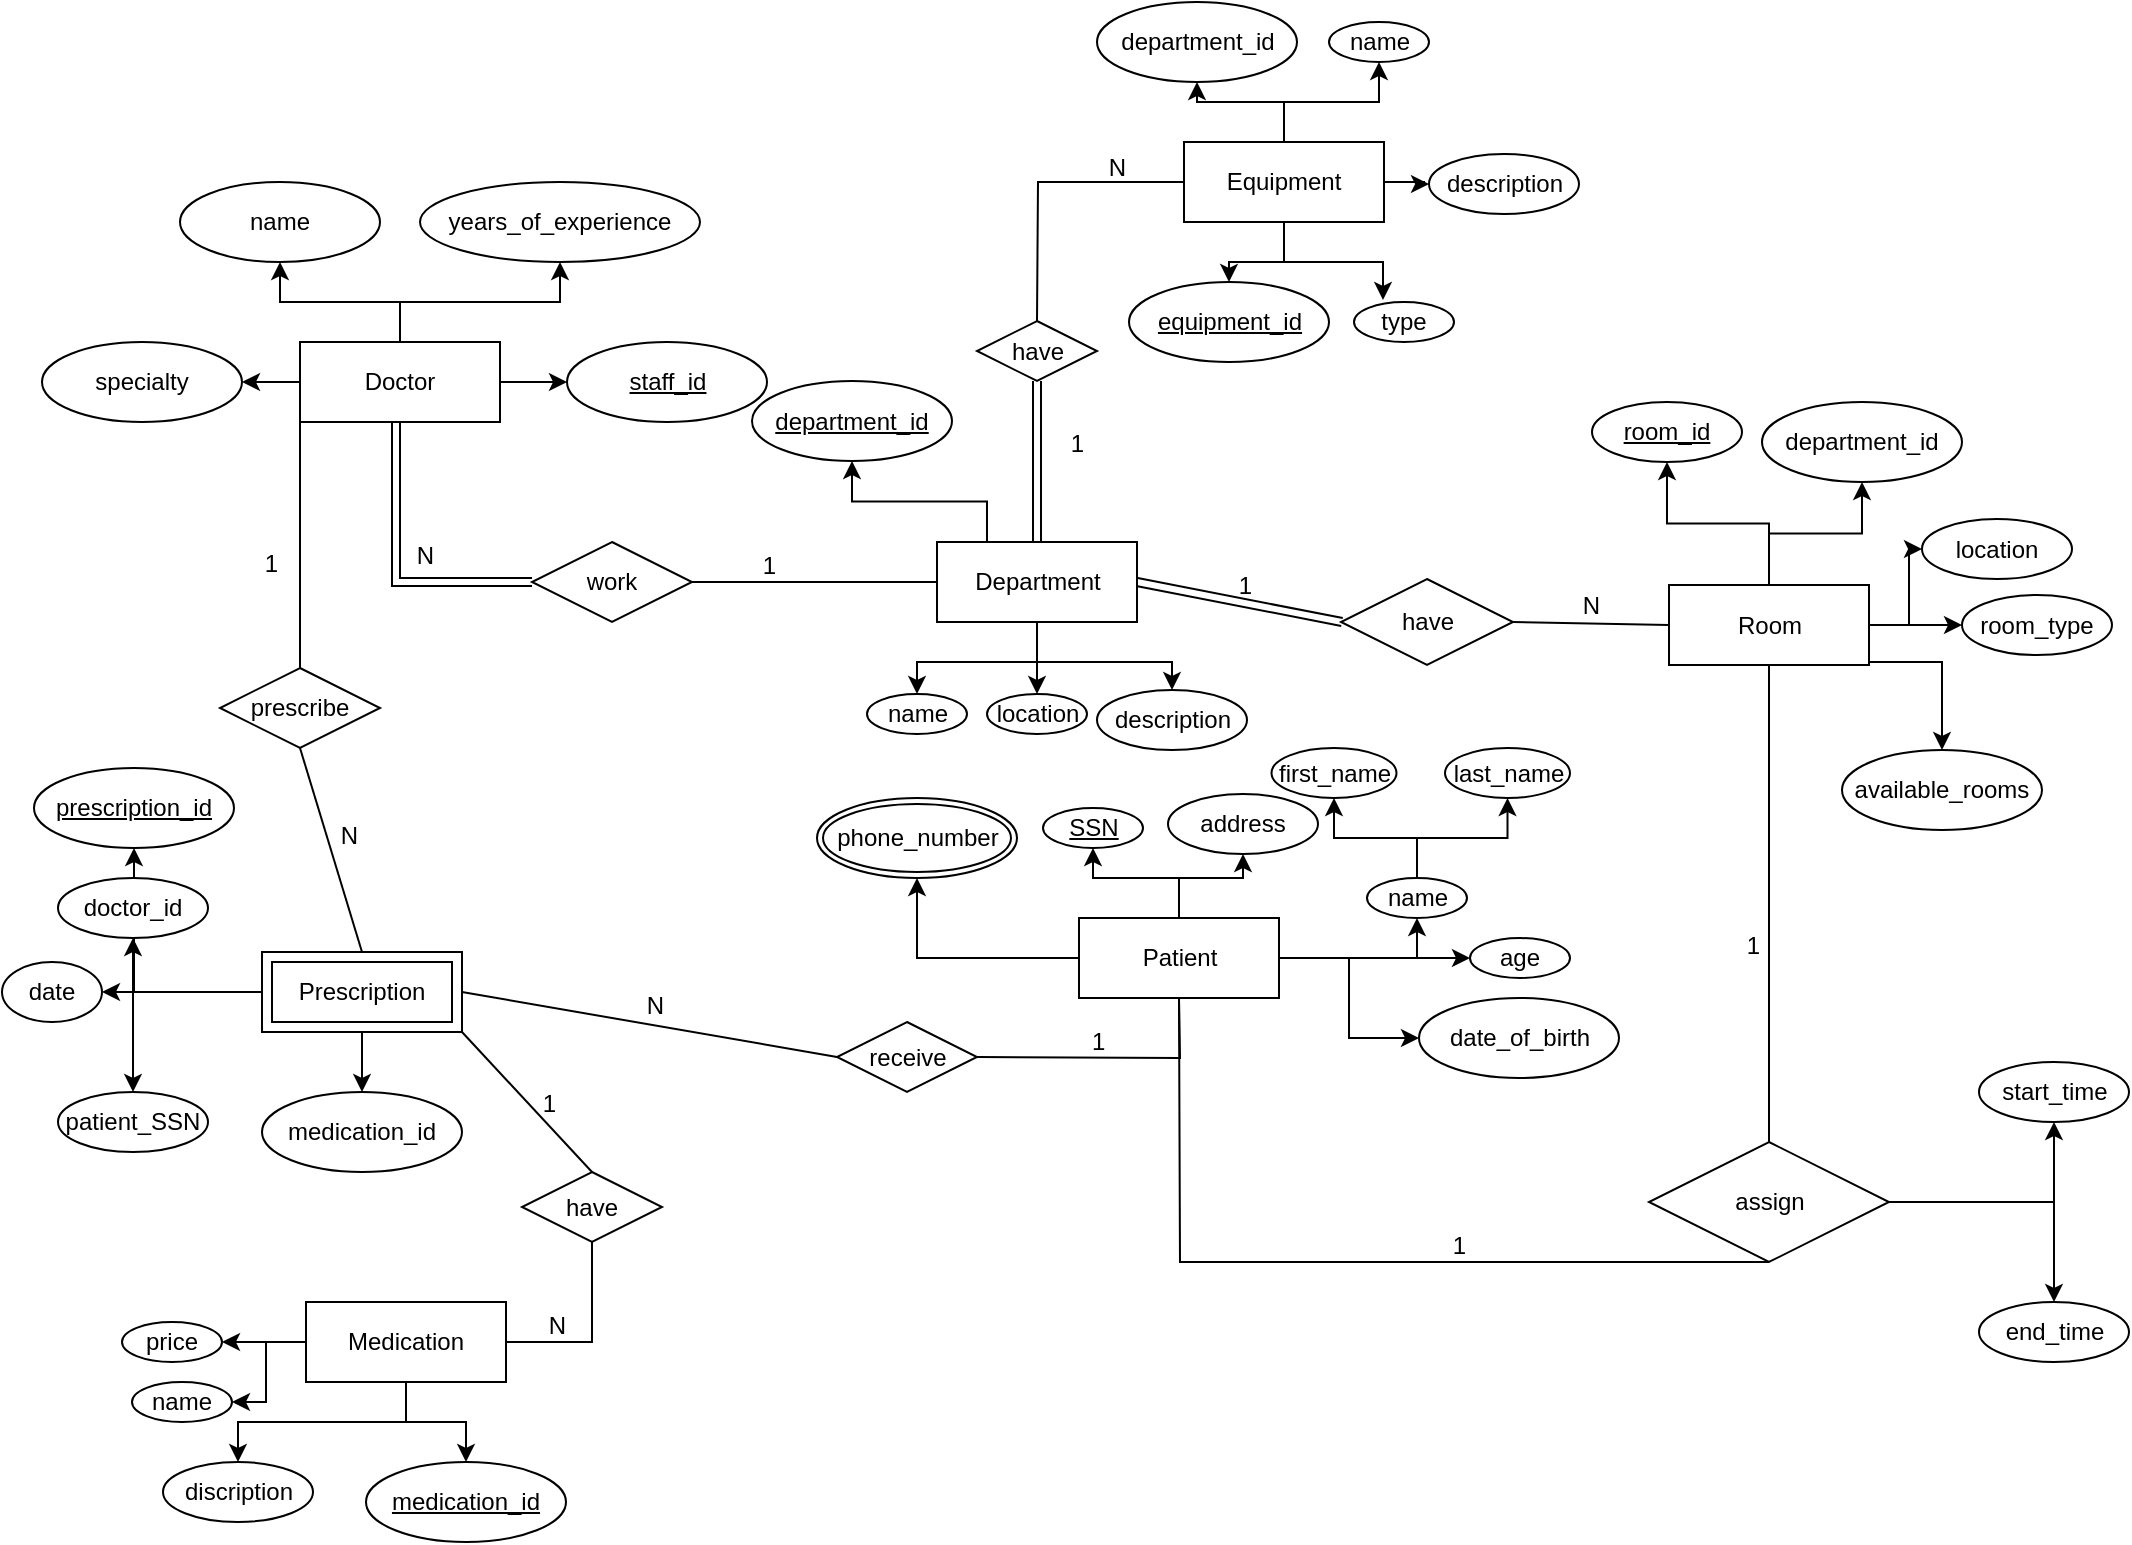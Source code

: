 <mxfile version="24.7.16">
  <diagram id="R2lEEEUBdFMjLlhIrx00" name="Page-1">
    <mxGraphModel dx="1176" dy="2235" grid="1" gridSize="10" guides="1" tooltips="1" connect="1" arrows="1" fold="1" page="1" pageScale="1" pageWidth="850" pageHeight="1100" math="0" shadow="0" extFonts="Permanent Marker^https://fonts.googleapis.com/css?family=Permanent+Marker">
      <root>
        <mxCell id="0" />
        <mxCell id="1" parent="0" />
        <mxCell id="dXFxLWVXOz6fQHLVA481-10" style="edgeStyle=orthogonalEdgeStyle;rounded=0;orthogonalLoop=1;jettySize=auto;html=1;" edge="1" parent="1" source="EnDhoQLiz2VgIZupC2fY-2" target="dXFxLWVXOz6fQHLVA481-9">
          <mxGeometry relative="1" as="geometry" />
        </mxCell>
        <mxCell id="dXFxLWVXOz6fQHLVA481-11" style="edgeStyle=orthogonalEdgeStyle;rounded=0;orthogonalLoop=1;jettySize=auto;html=1;" edge="1" parent="1" source="EnDhoQLiz2VgIZupC2fY-2" target="dXFxLWVXOz6fQHLVA481-8">
          <mxGeometry relative="1" as="geometry" />
        </mxCell>
        <mxCell id="dXFxLWVXOz6fQHLVA481-13" style="edgeStyle=orthogonalEdgeStyle;rounded=0;orthogonalLoop=1;jettySize=auto;html=1;" edge="1" parent="1" source="EnDhoQLiz2VgIZupC2fY-2" target="dXFxLWVXOz6fQHLVA481-12">
          <mxGeometry relative="1" as="geometry" />
        </mxCell>
        <mxCell id="dXFxLWVXOz6fQHLVA481-19" style="edgeStyle=orthogonalEdgeStyle;rounded=0;orthogonalLoop=1;jettySize=auto;html=1;" edge="1" parent="1" source="EnDhoQLiz2VgIZupC2fY-2" target="dXFxLWVXOz6fQHLVA481-7">
          <mxGeometry relative="1" as="geometry" />
        </mxCell>
        <mxCell id="EnDhoQLiz2VgIZupC2fY-2" value="Doctor" style="whiteSpace=wrap;html=1;align=center;" parent="1" vertex="1">
          <mxGeometry x="149" y="100" width="100" height="40" as="geometry" />
        </mxCell>
        <mxCell id="dXFxLWVXOz6fQHLVA481-22" style="edgeStyle=orthogonalEdgeStyle;rounded=0;orthogonalLoop=1;jettySize=auto;html=1;" edge="1" parent="1" source="dXFxLWVXOz6fQHLVA481-1" target="dXFxLWVXOz6fQHLVA481-21">
          <mxGeometry relative="1" as="geometry" />
        </mxCell>
        <mxCell id="dXFxLWVXOz6fQHLVA481-23" style="edgeStyle=orthogonalEdgeStyle;rounded=0;orthogonalLoop=1;jettySize=auto;html=1;" edge="1" parent="1" source="dXFxLWVXOz6fQHLVA481-1" target="dXFxLWVXOz6fQHLVA481-20">
          <mxGeometry relative="1" as="geometry" />
        </mxCell>
        <mxCell id="dXFxLWVXOz6fQHLVA481-119" style="edgeStyle=orthogonalEdgeStyle;rounded=0;orthogonalLoop=1;jettySize=auto;html=1;entryX=0.5;entryY=0;entryDx=0;entryDy=0;" edge="1" parent="1" source="dXFxLWVXOz6fQHLVA481-1" target="dXFxLWVXOz6fQHLVA481-16">
          <mxGeometry relative="1" as="geometry" />
        </mxCell>
        <mxCell id="dXFxLWVXOz6fQHLVA481-147" style="edgeStyle=orthogonalEdgeStyle;rounded=0;orthogonalLoop=1;jettySize=auto;html=1;exitX=0.25;exitY=0;exitDx=0;exitDy=0;" edge="1" parent="1" source="dXFxLWVXOz6fQHLVA481-1" target="dXFxLWVXOz6fQHLVA481-14">
          <mxGeometry relative="1" as="geometry" />
        </mxCell>
        <mxCell id="dXFxLWVXOz6fQHLVA481-1" value="Department" style="whiteSpace=wrap;html=1;align=center;" vertex="1" parent="1">
          <mxGeometry x="467.5" y="200" width="100" height="40" as="geometry" />
        </mxCell>
        <mxCell id="dXFxLWVXOz6fQHLVA481-48" style="edgeStyle=orthogonalEdgeStyle;rounded=0;orthogonalLoop=1;jettySize=auto;html=1;" edge="1" parent="1" source="dXFxLWVXOz6fQHLVA481-2" target="dXFxLWVXOz6fQHLVA481-45">
          <mxGeometry relative="1" as="geometry" />
        </mxCell>
        <mxCell id="dXFxLWVXOz6fQHLVA481-49" style="edgeStyle=orthogonalEdgeStyle;rounded=0;orthogonalLoop=1;jettySize=auto;html=1;" edge="1" parent="1" source="dXFxLWVXOz6fQHLVA481-2" target="dXFxLWVXOz6fQHLVA481-46">
          <mxGeometry relative="1" as="geometry" />
        </mxCell>
        <mxCell id="dXFxLWVXOz6fQHLVA481-50" style="edgeStyle=orthogonalEdgeStyle;rounded=0;orthogonalLoop=1;jettySize=auto;html=1;" edge="1" parent="1" source="dXFxLWVXOz6fQHLVA481-2" target="dXFxLWVXOz6fQHLVA481-47">
          <mxGeometry relative="1" as="geometry" />
        </mxCell>
        <mxCell id="dXFxLWVXOz6fQHLVA481-51" style="edgeStyle=orthogonalEdgeStyle;rounded=0;orthogonalLoop=1;jettySize=auto;html=1;" edge="1" parent="1" source="dXFxLWVXOz6fQHLVA481-2" target="dXFxLWVXOz6fQHLVA481-44">
          <mxGeometry relative="1" as="geometry" />
        </mxCell>
        <mxCell id="dXFxLWVXOz6fQHLVA481-2" value="Medication" style="whiteSpace=wrap;html=1;align=center;" vertex="1" parent="1">
          <mxGeometry x="152" y="580" width="100" height="40" as="geometry" />
        </mxCell>
        <mxCell id="dXFxLWVXOz6fQHLVA481-56" style="edgeStyle=orthogonalEdgeStyle;rounded=0;orthogonalLoop=1;jettySize=auto;html=1;" edge="1" parent="1" source="dXFxLWVXOz6fQHLVA481-3" target="dXFxLWVXOz6fQHLVA481-53">
          <mxGeometry relative="1" as="geometry" />
        </mxCell>
        <mxCell id="dXFxLWVXOz6fQHLVA481-57" style="edgeStyle=orthogonalEdgeStyle;rounded=0;orthogonalLoop=1;jettySize=auto;html=1;" edge="1" parent="1" source="dXFxLWVXOz6fQHLVA481-3" target="dXFxLWVXOz6fQHLVA481-52">
          <mxGeometry relative="1" as="geometry" />
        </mxCell>
        <mxCell id="dXFxLWVXOz6fQHLVA481-112" style="edgeStyle=orthogonalEdgeStyle;rounded=0;orthogonalLoop=1;jettySize=auto;html=1;" edge="1" parent="1" source="dXFxLWVXOz6fQHLVA481-3" target="dXFxLWVXOz6fQHLVA481-65">
          <mxGeometry relative="1" as="geometry" />
        </mxCell>
        <mxCell id="dXFxLWVXOz6fQHLVA481-113" style="edgeStyle=orthogonalEdgeStyle;rounded=0;orthogonalLoop=1;jettySize=auto;html=1;" edge="1" parent="1" source="dXFxLWVXOz6fQHLVA481-3" target="dXFxLWVXOz6fQHLVA481-64">
          <mxGeometry relative="1" as="geometry" />
        </mxCell>
        <mxCell id="dXFxLWVXOz6fQHLVA481-116" style="edgeStyle=orthogonalEdgeStyle;rounded=0;orthogonalLoop=1;jettySize=auto;html=1;" edge="1" parent="1" source="dXFxLWVXOz6fQHLVA481-3" target="dXFxLWVXOz6fQHLVA481-66">
          <mxGeometry relative="1" as="geometry" />
        </mxCell>
        <mxCell id="dXFxLWVXOz6fQHLVA481-3" value="Prescription" style="shape=ext;margin=3;double=1;whiteSpace=wrap;html=1;align=center;" vertex="1" parent="1">
          <mxGeometry x="130" y="405" width="100" height="40" as="geometry" />
        </mxCell>
        <mxCell id="dXFxLWVXOz6fQHLVA481-153" style="edgeStyle=orthogonalEdgeStyle;rounded=0;orthogonalLoop=1;jettySize=auto;html=1;entryX=0.5;entryY=1;entryDx=0;entryDy=0;" edge="1" parent="1" source="dXFxLWVXOz6fQHLVA481-4" target="dXFxLWVXOz6fQHLVA481-67">
          <mxGeometry relative="1" as="geometry" />
        </mxCell>
        <mxCell id="dXFxLWVXOz6fQHLVA481-154" style="edgeStyle=orthogonalEdgeStyle;rounded=0;orthogonalLoop=1;jettySize=auto;html=1;entryX=0.5;entryY=1;entryDx=0;entryDy=0;" edge="1" parent="1" source="dXFxLWVXOz6fQHLVA481-4" target="dXFxLWVXOz6fQHLVA481-70">
          <mxGeometry relative="1" as="geometry" />
        </mxCell>
        <mxCell id="dXFxLWVXOz6fQHLVA481-156" style="edgeStyle=orthogonalEdgeStyle;rounded=0;orthogonalLoop=1;jettySize=auto;html=1;entryX=0;entryY=0.5;entryDx=0;entryDy=0;" edge="1" parent="1" source="dXFxLWVXOz6fQHLVA481-4" target="dXFxLWVXOz6fQHLVA481-68">
          <mxGeometry relative="1" as="geometry" />
        </mxCell>
        <mxCell id="dXFxLWVXOz6fQHLVA481-157" style="edgeStyle=orthogonalEdgeStyle;rounded=0;orthogonalLoop=1;jettySize=auto;html=1;" edge="1" parent="1" source="dXFxLWVXOz6fQHLVA481-4" target="dXFxLWVXOz6fQHLVA481-69">
          <mxGeometry relative="1" as="geometry" />
        </mxCell>
        <mxCell id="dXFxLWVXOz6fQHLVA481-165" style="edgeStyle=orthogonalEdgeStyle;rounded=0;orthogonalLoop=1;jettySize=auto;html=1;" edge="1" parent="1" source="dXFxLWVXOz6fQHLVA481-4" target="dXFxLWVXOz6fQHLVA481-73">
          <mxGeometry relative="1" as="geometry">
            <Array as="points">
              <mxPoint x="970" y="260" />
            </Array>
          </mxGeometry>
        </mxCell>
        <mxCell id="dXFxLWVXOz6fQHLVA481-4" value="Room" style="whiteSpace=wrap;html=1;align=center;" vertex="1" parent="1">
          <mxGeometry x="833.5" y="221.5" width="100" height="40" as="geometry" />
        </mxCell>
        <mxCell id="dXFxLWVXOz6fQHLVA481-126" style="edgeStyle=orthogonalEdgeStyle;rounded=0;orthogonalLoop=1;jettySize=auto;html=1;" edge="1" parent="1" source="dXFxLWVXOz6fQHLVA481-5" target="dXFxLWVXOz6fQHLVA481-79">
          <mxGeometry relative="1" as="geometry" />
        </mxCell>
        <mxCell id="dXFxLWVXOz6fQHLVA481-127" style="edgeStyle=orthogonalEdgeStyle;rounded=0;orthogonalLoop=1;jettySize=auto;html=1;" edge="1" parent="1" source="dXFxLWVXOz6fQHLVA481-5" target="dXFxLWVXOz6fQHLVA481-74">
          <mxGeometry relative="1" as="geometry" />
        </mxCell>
        <mxCell id="dXFxLWVXOz6fQHLVA481-129" style="edgeStyle=orthogonalEdgeStyle;rounded=0;orthogonalLoop=1;jettySize=auto;html=1;" edge="1" parent="1" source="dXFxLWVXOz6fQHLVA481-5" target="dXFxLWVXOz6fQHLVA481-75">
          <mxGeometry relative="1" as="geometry" />
        </mxCell>
        <mxCell id="dXFxLWVXOz6fQHLVA481-130" style="edgeStyle=orthogonalEdgeStyle;rounded=0;orthogonalLoop=1;jettySize=auto;html=1;" edge="1" parent="1" source="dXFxLWVXOz6fQHLVA481-5" target="dXFxLWVXOz6fQHLVA481-78">
          <mxGeometry relative="1" as="geometry" />
        </mxCell>
        <mxCell id="dXFxLWVXOz6fQHLVA481-5" value="Equipment" style="whiteSpace=wrap;html=1;align=center;" vertex="1" parent="1">
          <mxGeometry x="591" width="100" height="40" as="geometry" />
        </mxCell>
        <mxCell id="dXFxLWVXOz6fQHLVA481-7" value="staff_id" style="ellipse;whiteSpace=wrap;html=1;align=center;fontStyle=4;" vertex="1" parent="1">
          <mxGeometry x="282.5" y="100" width="100" height="40" as="geometry" />
        </mxCell>
        <mxCell id="dXFxLWVXOz6fQHLVA481-8" value="name" style="ellipse;whiteSpace=wrap;html=1;align=center;" vertex="1" parent="1">
          <mxGeometry x="89" y="20" width="100" height="40" as="geometry" />
        </mxCell>
        <mxCell id="dXFxLWVXOz6fQHLVA481-9" value="specialty" style="ellipse;whiteSpace=wrap;html=1;align=center;" vertex="1" parent="1">
          <mxGeometry x="20.0" y="100" width="100" height="40" as="geometry" />
        </mxCell>
        <mxCell id="dXFxLWVXOz6fQHLVA481-12" value="years_of_experience" style="ellipse;whiteSpace=wrap;html=1;align=center;" vertex="1" parent="1">
          <mxGeometry x="209" y="20" width="140" height="40" as="geometry" />
        </mxCell>
        <mxCell id="dXFxLWVXOz6fQHLVA481-14" value="department_id " style="ellipse;whiteSpace=wrap;html=1;align=center;fontStyle=4;" vertex="1" parent="1">
          <mxGeometry x="375.0" y="119.5" width="100" height="40" as="geometry" />
        </mxCell>
        <mxCell id="dXFxLWVXOz6fQHLVA481-16" value="name" style="ellipse;whiteSpace=wrap;html=1;align=center;" vertex="1" parent="1">
          <mxGeometry x="432.5" y="276" width="50" height="20" as="geometry" />
        </mxCell>
        <mxCell id="dXFxLWVXOz6fQHLVA481-20" value="description" style="ellipse;whiteSpace=wrap;html=1;align=center;" vertex="1" parent="1">
          <mxGeometry x="547.5" y="274" width="75" height="30" as="geometry" />
        </mxCell>
        <mxCell id="dXFxLWVXOz6fQHLVA481-21" value="location" style="ellipse;whiteSpace=wrap;html=1;align=center;" vertex="1" parent="1">
          <mxGeometry x="492.5" y="276" width="50" height="20" as="geometry" />
        </mxCell>
        <mxCell id="dXFxLWVXOz6fQHLVA481-44" value="medication_id " style="ellipse;whiteSpace=wrap;html=1;align=center;fontStyle=4;" vertex="1" parent="1">
          <mxGeometry x="182.0" y="660" width="100" height="40" as="geometry" />
        </mxCell>
        <mxCell id="dXFxLWVXOz6fQHLVA481-45" value="name" style="ellipse;whiteSpace=wrap;html=1;align=center;" vertex="1" parent="1">
          <mxGeometry x="65" y="620" width="50" height="20" as="geometry" />
        </mxCell>
        <mxCell id="dXFxLWVXOz6fQHLVA481-46" value="discription" style="ellipse;whiteSpace=wrap;html=1;align=center;" vertex="1" parent="1">
          <mxGeometry x="80.5" y="660" width="75" height="30" as="geometry" />
        </mxCell>
        <mxCell id="dXFxLWVXOz6fQHLVA481-47" value="price" style="ellipse;whiteSpace=wrap;html=1;align=center;" vertex="1" parent="1">
          <mxGeometry x="60" y="590" width="50" height="20" as="geometry" />
        </mxCell>
        <mxCell id="dXFxLWVXOz6fQHLVA481-52" value="prescription_id " style="ellipse;whiteSpace=wrap;html=1;align=center;fontStyle=4;" vertex="1" parent="1">
          <mxGeometry x="16.0" y="313" width="100" height="40" as="geometry" />
        </mxCell>
        <mxCell id="dXFxLWVXOz6fQHLVA481-53" value="date" style="ellipse;whiteSpace=wrap;html=1;align=center;" vertex="1" parent="1">
          <mxGeometry y="410" width="50" height="30" as="geometry" />
        </mxCell>
        <mxCell id="dXFxLWVXOz6fQHLVA481-64" value="doctor_id " style="ellipse;whiteSpace=wrap;html=1;align=center;" vertex="1" parent="1">
          <mxGeometry x="28" y="368" width="75" height="30" as="geometry" />
        </mxCell>
        <mxCell id="dXFxLWVXOz6fQHLVA481-65" value="patient_SSN " style="ellipse;whiteSpace=wrap;html=1;align=center;" vertex="1" parent="1">
          <mxGeometry x="28" y="475" width="75" height="30" as="geometry" />
        </mxCell>
        <mxCell id="dXFxLWVXOz6fQHLVA481-66" value="medication_id " style="ellipse;whiteSpace=wrap;html=1;align=center;" vertex="1" parent="1">
          <mxGeometry x="130.0" y="475" width="100" height="40" as="geometry" />
        </mxCell>
        <mxCell id="dXFxLWVXOz6fQHLVA481-67" value="room_id " style="ellipse;whiteSpace=wrap;html=1;align=center;fontStyle=4;" vertex="1" parent="1">
          <mxGeometry x="795" y="130" width="75" height="30" as="geometry" />
        </mxCell>
        <mxCell id="dXFxLWVXOz6fQHLVA481-68" value="location" style="ellipse;whiteSpace=wrap;html=1;align=center;" vertex="1" parent="1">
          <mxGeometry x="960" y="188.5" width="75" height="30" as="geometry" />
        </mxCell>
        <mxCell id="dXFxLWVXOz6fQHLVA481-69" value="room_type" style="ellipse;whiteSpace=wrap;html=1;align=center;" vertex="1" parent="1">
          <mxGeometry x="980" y="226.5" width="75" height="30" as="geometry" />
        </mxCell>
        <mxCell id="dXFxLWVXOz6fQHLVA481-70" value="department_id " style="ellipse;whiteSpace=wrap;html=1;align=center;" vertex="1" parent="1">
          <mxGeometry x="880.0" y="130" width="100" height="40" as="geometry" />
        </mxCell>
        <mxCell id="dXFxLWVXOz6fQHLVA481-71" value="start_time" style="ellipse;whiteSpace=wrap;html=1;align=center;" vertex="1" parent="1">
          <mxGeometry x="988.5" y="460" width="75" height="30" as="geometry" />
        </mxCell>
        <mxCell id="dXFxLWVXOz6fQHLVA481-72" value="end_time" style="ellipse;whiteSpace=wrap;html=1;align=center;" vertex="1" parent="1">
          <mxGeometry x="988.5" y="580" width="75" height="30" as="geometry" />
        </mxCell>
        <mxCell id="dXFxLWVXOz6fQHLVA481-73" value="available_rooms" style="ellipse;whiteSpace=wrap;html=1;align=center;" vertex="1" parent="1">
          <mxGeometry x="920.0" y="304" width="100" height="40" as="geometry" />
        </mxCell>
        <mxCell id="dXFxLWVXOz6fQHLVA481-74" value="equipment_id" style="ellipse;whiteSpace=wrap;html=1;align=center;fontStyle=4;" vertex="1" parent="1">
          <mxGeometry x="563.5" y="70" width="100" height="40" as="geometry" />
        </mxCell>
        <mxCell id="dXFxLWVXOz6fQHLVA481-75" value="name" style="ellipse;whiteSpace=wrap;html=1;align=center;" vertex="1" parent="1">
          <mxGeometry x="663.5" y="-60" width="50" height="20" as="geometry" />
        </mxCell>
        <mxCell id="dXFxLWVXOz6fQHLVA481-76" value="type" style="ellipse;whiteSpace=wrap;html=1;align=center;" vertex="1" parent="1">
          <mxGeometry x="676" y="80" width="50" height="20" as="geometry" />
        </mxCell>
        <mxCell id="dXFxLWVXOz6fQHLVA481-78" value="description" style="ellipse;whiteSpace=wrap;html=1;align=center;" vertex="1" parent="1">
          <mxGeometry x="713.5" y="6" width="75" height="30" as="geometry" />
        </mxCell>
        <mxCell id="dXFxLWVXOz6fQHLVA481-79" value="department_id " style="ellipse;whiteSpace=wrap;html=1;align=center;" vertex="1" parent="1">
          <mxGeometry x="547.5" y="-70" width="100" height="40" as="geometry" />
        </mxCell>
        <mxCell id="dXFxLWVXOz6fQHLVA481-87" value="work" style="shape=rhombus;perimeter=rhombusPerimeter;whiteSpace=wrap;html=1;align=center;" vertex="1" parent="1">
          <mxGeometry x="265" y="200" width="80" height="40" as="geometry" />
        </mxCell>
        <mxCell id="dXFxLWVXOz6fQHLVA481-96" value="" style="endArrow=none;html=1;rounded=0;entryX=1;entryY=0.5;entryDx=0;entryDy=0;exitX=0;exitY=0.5;exitDx=0;exitDy=0;" edge="1" parent="1" source="dXFxLWVXOz6fQHLVA481-1" target="dXFxLWVXOz6fQHLVA481-87">
          <mxGeometry relative="1" as="geometry">
            <mxPoint x="455" y="300" as="sourcePoint" />
            <mxPoint x="295" y="300" as="targetPoint" />
          </mxGeometry>
        </mxCell>
        <mxCell id="dXFxLWVXOz6fQHLVA481-97" value="1" style="resizable=0;html=1;whiteSpace=wrap;align=right;verticalAlign=bottom;" connectable="0" vertex="1" parent="dXFxLWVXOz6fQHLVA481-96">
          <mxGeometry x="1" relative="1" as="geometry">
            <mxPoint x="43" as="offset" />
          </mxGeometry>
        </mxCell>
        <mxCell id="dXFxLWVXOz6fQHLVA481-106" value="" style="shape=link;html=1;rounded=0;entryX=0;entryY=0.5;entryDx=0;entryDy=0;" edge="1" parent="1" target="dXFxLWVXOz6fQHLVA481-87">
          <mxGeometry relative="1" as="geometry">
            <mxPoint x="197" y="140" as="sourcePoint" />
            <mxPoint x="262" y="220" as="targetPoint" />
            <Array as="points">
              <mxPoint x="197" y="220" />
            </Array>
          </mxGeometry>
        </mxCell>
        <mxCell id="dXFxLWVXOz6fQHLVA481-107" value="N" style="resizable=0;html=1;whiteSpace=wrap;align=right;verticalAlign=bottom;" connectable="0" vertex="1" parent="dXFxLWVXOz6fQHLVA481-106">
          <mxGeometry x="1" relative="1" as="geometry">
            <mxPoint x="-48" y="-5" as="offset" />
          </mxGeometry>
        </mxCell>
        <mxCell id="dXFxLWVXOz6fQHLVA481-37" style="edgeStyle=orthogonalEdgeStyle;rounded=0;orthogonalLoop=1;jettySize=auto;html=1;" edge="1" parent="1" source="EnDhoQLiz2VgIZupC2fY-3" target="dXFxLWVXOz6fQHLVA481-32">
          <mxGeometry relative="1" as="geometry" />
        </mxCell>
        <mxCell id="dXFxLWVXOz6fQHLVA481-38" style="edgeStyle=orthogonalEdgeStyle;rounded=0;orthogonalLoop=1;jettySize=auto;html=1;" edge="1" parent="1" source="EnDhoQLiz2VgIZupC2fY-3" target="dXFxLWVXOz6fQHLVA481-27">
          <mxGeometry relative="1" as="geometry" />
        </mxCell>
        <mxCell id="dXFxLWVXOz6fQHLVA481-39" style="edgeStyle=orthogonalEdgeStyle;rounded=0;orthogonalLoop=1;jettySize=auto;html=1;" edge="1" parent="1" source="EnDhoQLiz2VgIZupC2fY-3" target="dXFxLWVXOz6fQHLVA481-31">
          <mxGeometry relative="1" as="geometry" />
        </mxCell>
        <mxCell id="dXFxLWVXOz6fQHLVA481-43" style="edgeStyle=orthogonalEdgeStyle;rounded=0;orthogonalLoop=1;jettySize=auto;html=1;" edge="1" parent="1" source="EnDhoQLiz2VgIZupC2fY-3" target="dXFxLWVXOz6fQHLVA481-24">
          <mxGeometry relative="1" as="geometry" />
        </mxCell>
        <mxCell id="dXFxLWVXOz6fQHLVA481-63" style="edgeStyle=orthogonalEdgeStyle;rounded=0;orthogonalLoop=1;jettySize=auto;html=1;entryX=0.5;entryY=1;entryDx=0;entryDy=0;" edge="1" parent="1" source="EnDhoQLiz2VgIZupC2fY-3" target="dXFxLWVXOz6fQHLVA481-59">
          <mxGeometry relative="1" as="geometry" />
        </mxCell>
        <mxCell id="dXFxLWVXOz6fQHLVA481-84" style="edgeStyle=orthogonalEdgeStyle;rounded=0;orthogonalLoop=1;jettySize=auto;html=1;entryX=0;entryY=0.5;entryDx=0;entryDy=0;" edge="1" parent="1" source="EnDhoQLiz2VgIZupC2fY-3" target="dXFxLWVXOz6fQHLVA481-30">
          <mxGeometry relative="1" as="geometry" />
        </mxCell>
        <mxCell id="EnDhoQLiz2VgIZupC2fY-3" value="Patient" style="whiteSpace=wrap;html=1;align=center;" parent="1" vertex="1">
          <mxGeometry x="538.5" y="388" width="100" height="40" as="geometry" />
        </mxCell>
        <mxCell id="dXFxLWVXOz6fQHLVA481-24" value="SSN" style="ellipse;whiteSpace=wrap;html=1;align=center;fontStyle=4;" vertex="1" parent="1">
          <mxGeometry x="520.5" y="333" width="50" height="20" as="geometry" />
        </mxCell>
        <mxCell id="dXFxLWVXOz6fQHLVA481-25" value="first_name" style="ellipse;whiteSpace=wrap;html=1;align=center;" vertex="1" parent="1">
          <mxGeometry x="634.75" y="303" width="62.5" height="25" as="geometry" />
        </mxCell>
        <mxCell id="dXFxLWVXOz6fQHLVA481-26" value="last_name" style="ellipse;whiteSpace=wrap;html=1;align=center;" vertex="1" parent="1">
          <mxGeometry x="721.5" y="303" width="62.5" height="25" as="geometry" />
        </mxCell>
        <mxCell id="dXFxLWVXOz6fQHLVA481-27" value="address" style="ellipse;whiteSpace=wrap;html=1;align=center;" vertex="1" parent="1">
          <mxGeometry x="583" y="326" width="75" height="30" as="geometry" />
        </mxCell>
        <mxCell id="dXFxLWVXOz6fQHLVA481-30" value="age" style="ellipse;whiteSpace=wrap;html=1;align=center;" vertex="1" parent="1">
          <mxGeometry x="734" y="398" width="50" height="20" as="geometry" />
        </mxCell>
        <mxCell id="dXFxLWVXOz6fQHLVA481-31" value="date_of_birth" style="ellipse;whiteSpace=wrap;html=1;align=center;" vertex="1" parent="1">
          <mxGeometry x="708.5" y="428" width="100" height="40" as="geometry" />
        </mxCell>
        <mxCell id="dXFxLWVXOz6fQHLVA481-32" value="phone_number" style="ellipse;shape=doubleEllipse;margin=3;whiteSpace=wrap;html=1;align=center;" vertex="1" parent="1">
          <mxGeometry x="407.5" y="328" width="100" height="40" as="geometry" />
        </mxCell>
        <mxCell id="dXFxLWVXOz6fQHLVA481-62" style="edgeStyle=orthogonalEdgeStyle;rounded=0;orthogonalLoop=1;jettySize=auto;html=1;" edge="1" parent="1" source="dXFxLWVXOz6fQHLVA481-59" target="dXFxLWVXOz6fQHLVA481-26">
          <mxGeometry relative="1" as="geometry" />
        </mxCell>
        <mxCell id="dXFxLWVXOz6fQHLVA481-83" style="edgeStyle=orthogonalEdgeStyle;rounded=0;orthogonalLoop=1;jettySize=auto;html=1;entryX=0.5;entryY=1;entryDx=0;entryDy=0;" edge="1" parent="1" source="dXFxLWVXOz6fQHLVA481-59" target="dXFxLWVXOz6fQHLVA481-25">
          <mxGeometry relative="1" as="geometry" />
        </mxCell>
        <mxCell id="dXFxLWVXOz6fQHLVA481-59" value="name" style="ellipse;whiteSpace=wrap;html=1;align=center;" vertex="1" parent="1">
          <mxGeometry x="682.5" y="368" width="50" height="20" as="geometry" />
        </mxCell>
        <mxCell id="dXFxLWVXOz6fQHLVA481-108" value="receive" style="shape=rhombus;perimeter=rhombusPerimeter;whiteSpace=wrap;html=1;align=center;" vertex="1" parent="1">
          <mxGeometry x="417.5" y="440" width="70" height="35" as="geometry" />
        </mxCell>
        <mxCell id="dXFxLWVXOz6fQHLVA481-115" value="prescribe" style="shape=rhombus;perimeter=rhombusPerimeter;whiteSpace=wrap;html=1;align=center;" vertex="1" parent="1">
          <mxGeometry x="109" y="263" width="80" height="40" as="geometry" />
        </mxCell>
        <mxCell id="dXFxLWVXOz6fQHLVA481-120" value="" style="endArrow=none;html=1;rounded=0;exitX=0.5;exitY=1;exitDx=0;exitDy=0;entryX=0.5;entryY=0;entryDx=0;entryDy=0;" edge="1" parent="1" source="dXFxLWVXOz6fQHLVA481-4" target="dXFxLWVXOz6fQHLVA481-122">
          <mxGeometry relative="1" as="geometry">
            <mxPoint x="793.25" y="326.5" as="sourcePoint" />
            <mxPoint x="883.5" y="326.5" as="targetPoint" />
          </mxGeometry>
        </mxCell>
        <mxCell id="dXFxLWVXOz6fQHLVA481-121" value="1" style="resizable=0;html=1;whiteSpace=wrap;align=right;verticalAlign=bottom;" connectable="0" vertex="1" parent="dXFxLWVXOz6fQHLVA481-120">
          <mxGeometry x="1" relative="1" as="geometry">
            <mxPoint x="-3" y="-90" as="offset" />
          </mxGeometry>
        </mxCell>
        <mxCell id="dXFxLWVXOz6fQHLVA481-141" style="edgeStyle=orthogonalEdgeStyle;rounded=0;orthogonalLoop=1;jettySize=auto;html=1;" edge="1" parent="1" source="dXFxLWVXOz6fQHLVA481-122" target="dXFxLWVXOz6fQHLVA481-71">
          <mxGeometry relative="1" as="geometry" />
        </mxCell>
        <mxCell id="dXFxLWVXOz6fQHLVA481-142" style="edgeStyle=orthogonalEdgeStyle;rounded=0;orthogonalLoop=1;jettySize=auto;html=1;" edge="1" parent="1" source="dXFxLWVXOz6fQHLVA481-122" target="dXFxLWVXOz6fQHLVA481-72">
          <mxGeometry relative="1" as="geometry" />
        </mxCell>
        <mxCell id="dXFxLWVXOz6fQHLVA481-122" value="assign" style="shape=rhombus;perimeter=rhombusPerimeter;whiteSpace=wrap;html=1;align=center;" vertex="1" parent="1">
          <mxGeometry x="823.5" y="500" width="120" height="60" as="geometry" />
        </mxCell>
        <mxCell id="dXFxLWVXOz6fQHLVA481-125" value="have" style="shape=rhombus;perimeter=rhombusPerimeter;whiteSpace=wrap;html=1;align=center;" vertex="1" parent="1">
          <mxGeometry x="669.5" y="218.5" width="86" height="43" as="geometry" />
        </mxCell>
        <mxCell id="dXFxLWVXOz6fQHLVA481-128" style="edgeStyle=orthogonalEdgeStyle;rounded=0;orthogonalLoop=1;jettySize=auto;html=1;entryX=0.29;entryY=-0.05;entryDx=0;entryDy=0;entryPerimeter=0;" edge="1" parent="1" source="dXFxLWVXOz6fQHLVA481-5" target="dXFxLWVXOz6fQHLVA481-76">
          <mxGeometry relative="1" as="geometry" />
        </mxCell>
        <mxCell id="dXFxLWVXOz6fQHLVA481-131" value="" style="endArrow=none;html=1;rounded=0;entryX=0.5;entryY=1;entryDx=0;entryDy=0;exitX=1;exitY=0.5;exitDx=0;exitDy=0;" edge="1" parent="1" source="dXFxLWVXOz6fQHLVA481-108" target="EnDhoQLiz2VgIZupC2fY-3">
          <mxGeometry relative="1" as="geometry">
            <mxPoint x="483.5" y="457.5" as="sourcePoint" />
            <mxPoint x="584.5" y="428" as="targetPoint" />
            <Array as="points">
              <mxPoint x="589" y="458" />
            </Array>
          </mxGeometry>
        </mxCell>
        <mxCell id="dXFxLWVXOz6fQHLVA481-133" value="N" style="resizable=0;html=1;whiteSpace=wrap;align=right;verticalAlign=bottom;" connectable="0" vertex="1" parent="dXFxLWVXOz6fQHLVA481-131">
          <mxGeometry x="1" relative="1" as="geometry">
            <mxPoint x="-256" y="12" as="offset" />
          </mxGeometry>
        </mxCell>
        <mxCell id="dXFxLWVXOz6fQHLVA481-134" value="" style="endArrow=none;html=1;rounded=0;exitX=1;exitY=0.5;exitDx=0;exitDy=0;entryX=0;entryY=0.5;entryDx=0;entryDy=0;" edge="1" parent="1" source="dXFxLWVXOz6fQHLVA481-3" target="dXFxLWVXOz6fQHLVA481-108">
          <mxGeometry relative="1" as="geometry">
            <mxPoint x="349" y="490" as="sourcePoint" />
            <mxPoint x="509" y="490" as="targetPoint" />
            <Array as="points" />
          </mxGeometry>
        </mxCell>
        <mxCell id="dXFxLWVXOz6fQHLVA481-135" value="1" style="resizable=0;html=1;whiteSpace=wrap;align=left;verticalAlign=bottom;" connectable="0" vertex="1" parent="dXFxLWVXOz6fQHLVA481-134">
          <mxGeometry x="-1" relative="1" as="geometry">
            <mxPoint x="313" y="33" as="offset" />
          </mxGeometry>
        </mxCell>
        <mxCell id="dXFxLWVXOz6fQHLVA481-117" value="have" style="shape=rhombus;perimeter=rhombusPerimeter;whiteSpace=wrap;html=1;align=center;" vertex="1" parent="1">
          <mxGeometry x="260" y="515" width="70" height="35" as="geometry" />
        </mxCell>
        <mxCell id="dXFxLWVXOz6fQHLVA481-137" value="" style="endArrow=none;html=1;rounded=0;exitX=0;exitY=1;exitDx=0;exitDy=0;entryX=0.5;entryY=0;entryDx=0;entryDy=0;" edge="1" parent="1" source="EnDhoQLiz2VgIZupC2fY-2" target="dXFxLWVXOz6fQHLVA481-115">
          <mxGeometry relative="1" as="geometry">
            <mxPoint x="170" y="310" as="sourcePoint" />
            <mxPoint x="330" y="310" as="targetPoint" />
          </mxGeometry>
        </mxCell>
        <mxCell id="dXFxLWVXOz6fQHLVA481-138" value="1" style="resizable=0;html=1;whiteSpace=wrap;align=right;verticalAlign=bottom;" connectable="0" vertex="1" parent="dXFxLWVXOz6fQHLVA481-137">
          <mxGeometry x="1" relative="1" as="geometry">
            <mxPoint x="-10" y="-44" as="offset" />
          </mxGeometry>
        </mxCell>
        <mxCell id="dXFxLWVXOz6fQHLVA481-139" value="" style="endArrow=none;html=1;rounded=0;entryX=0.5;entryY=0;entryDx=0;entryDy=0;exitX=0.5;exitY=1;exitDx=0;exitDy=0;" edge="1" parent="1" source="dXFxLWVXOz6fQHLVA481-115" target="dXFxLWVXOz6fQHLVA481-3">
          <mxGeometry relative="1" as="geometry">
            <mxPoint x="280" y="250" as="sourcePoint" />
            <mxPoint x="440" y="250" as="targetPoint" />
          </mxGeometry>
        </mxCell>
        <mxCell id="dXFxLWVXOz6fQHLVA481-140" value="N" style="resizable=0;html=1;whiteSpace=wrap;align=right;verticalAlign=bottom;" connectable="0" vertex="1" parent="dXFxLWVXOz6fQHLVA481-139">
          <mxGeometry x="1" relative="1" as="geometry">
            <mxPoint y="-49" as="offset" />
          </mxGeometry>
        </mxCell>
        <mxCell id="dXFxLWVXOz6fQHLVA481-143" value="" style="shape=link;html=1;rounded=0;exitX=1;exitY=0.5;exitDx=0;exitDy=0;" edge="1" parent="1" source="dXFxLWVXOz6fQHLVA481-1">
          <mxGeometry relative="1" as="geometry">
            <mxPoint x="590" y="250" as="sourcePoint" />
            <mxPoint x="670" y="240" as="targetPoint" />
          </mxGeometry>
        </mxCell>
        <mxCell id="dXFxLWVXOz6fQHLVA481-144" value="1" style="resizable=0;html=1;whiteSpace=wrap;align=right;verticalAlign=bottom;" connectable="0" vertex="1" parent="dXFxLWVXOz6fQHLVA481-143">
          <mxGeometry x="1" relative="1" as="geometry">
            <mxPoint x="-44" y="-10" as="offset" />
          </mxGeometry>
        </mxCell>
        <mxCell id="dXFxLWVXOz6fQHLVA481-145" value="" style="endArrow=none;html=1;rounded=0;exitX=1;exitY=0.5;exitDx=0;exitDy=0;entryX=0;entryY=0.5;entryDx=0;entryDy=0;" edge="1" parent="1" source="dXFxLWVXOz6fQHLVA481-125" target="dXFxLWVXOz6fQHLVA481-4">
          <mxGeometry relative="1" as="geometry">
            <mxPoint x="590" y="250" as="sourcePoint" />
            <mxPoint x="750" y="250" as="targetPoint" />
          </mxGeometry>
        </mxCell>
        <mxCell id="dXFxLWVXOz6fQHLVA481-146" value="N" style="resizable=0;html=1;whiteSpace=wrap;align=right;verticalAlign=bottom;" connectable="0" vertex="1" parent="dXFxLWVXOz6fQHLVA481-145">
          <mxGeometry x="1" relative="1" as="geometry">
            <mxPoint x="-33" y="-1" as="offset" />
          </mxGeometry>
        </mxCell>
        <mxCell id="dXFxLWVXOz6fQHLVA481-148" value="have" style="shape=rhombus;perimeter=rhombusPerimeter;whiteSpace=wrap;html=1;align=center;" vertex="1" parent="1">
          <mxGeometry x="487.5" y="89.5" width="60" height="30" as="geometry" />
        </mxCell>
        <mxCell id="dXFxLWVXOz6fQHLVA481-149" value="" style="shape=link;html=1;rounded=0;exitX=0.5;exitY=0;exitDx=0;exitDy=0;entryX=0.5;entryY=1;entryDx=0;entryDy=0;" edge="1" parent="1" source="dXFxLWVXOz6fQHLVA481-1" target="dXFxLWVXOz6fQHLVA481-148">
          <mxGeometry relative="1" as="geometry">
            <mxPoint x="530" y="200" as="sourcePoint" />
            <mxPoint x="603.5" y="130.5" as="targetPoint" />
            <Array as="points" />
          </mxGeometry>
        </mxCell>
        <mxCell id="dXFxLWVXOz6fQHLVA481-150" value="1" style="resizable=0;html=1;whiteSpace=wrap;align=right;verticalAlign=bottom;" connectable="0" vertex="1" parent="dXFxLWVXOz6fQHLVA481-149">
          <mxGeometry x="1" relative="1" as="geometry">
            <mxPoint x="25" y="40" as="offset" />
          </mxGeometry>
        </mxCell>
        <mxCell id="dXFxLWVXOz6fQHLVA481-151" value="" style="endArrow=none;html=1;rounded=0;entryX=0;entryY=0.5;entryDx=0;entryDy=0;exitX=0.5;exitY=0;exitDx=0;exitDy=0;" edge="1" parent="1" source="dXFxLWVXOz6fQHLVA481-148" target="dXFxLWVXOz6fQHLVA481-5">
          <mxGeometry relative="1" as="geometry">
            <mxPoint x="450" y="180" as="sourcePoint" />
            <mxPoint x="610" y="180" as="targetPoint" />
            <Array as="points">
              <mxPoint x="518" y="20" />
            </Array>
          </mxGeometry>
        </mxCell>
        <mxCell id="dXFxLWVXOz6fQHLVA481-152" value="N" style="resizable=0;html=1;whiteSpace=wrap;align=right;verticalAlign=bottom;" connectable="0" vertex="1" parent="dXFxLWVXOz6fQHLVA481-151">
          <mxGeometry x="1" relative="1" as="geometry">
            <mxPoint x="-27" y="1" as="offset" />
          </mxGeometry>
        </mxCell>
        <mxCell id="dXFxLWVXOz6fQHLVA481-159" value="" style="endArrow=none;html=1;rounded=0;entryX=0.5;entryY=1;entryDx=0;entryDy=0;exitX=0.5;exitY=1;exitDx=0;exitDy=0;" edge="1" parent="1" source="EnDhoQLiz2VgIZupC2fY-3" target="dXFxLWVXOz6fQHLVA481-122">
          <mxGeometry relative="1" as="geometry">
            <mxPoint x="740" y="430" as="sourcePoint" />
            <mxPoint x="900" y="430" as="targetPoint" />
            <Array as="points">
              <mxPoint x="589" y="560" />
            </Array>
          </mxGeometry>
        </mxCell>
        <mxCell id="dXFxLWVXOz6fQHLVA481-160" value="1" style="resizable=0;html=1;whiteSpace=wrap;align=right;verticalAlign=bottom;" connectable="0" vertex="1" parent="dXFxLWVXOz6fQHLVA481-159">
          <mxGeometry x="1" relative="1" as="geometry">
            <mxPoint x="-150" as="offset" />
          </mxGeometry>
        </mxCell>
        <mxCell id="dXFxLWVXOz6fQHLVA481-161" value="" style="endArrow=none;html=1;rounded=0;exitX=1;exitY=1;exitDx=0;exitDy=0;entryX=0.5;entryY=0;entryDx=0;entryDy=0;" edge="1" parent="1" source="dXFxLWVXOz6fQHLVA481-3" target="dXFxLWVXOz6fQHLVA481-117">
          <mxGeometry relative="1" as="geometry">
            <mxPoint x="340" y="510" as="sourcePoint" />
            <mxPoint x="500" y="510" as="targetPoint" />
          </mxGeometry>
        </mxCell>
        <mxCell id="dXFxLWVXOz6fQHLVA481-162" value="1" style="resizable=0;html=1;whiteSpace=wrap;align=right;verticalAlign=bottom;" connectable="0" vertex="1" parent="dXFxLWVXOz6fQHLVA481-161">
          <mxGeometry x="1" relative="1" as="geometry">
            <mxPoint x="-16" y="-25" as="offset" />
          </mxGeometry>
        </mxCell>
        <mxCell id="dXFxLWVXOz6fQHLVA481-163" value="" style="endArrow=none;html=1;rounded=0;entryX=1;entryY=0.5;entryDx=0;entryDy=0;exitX=0.5;exitY=1;exitDx=0;exitDy=0;" edge="1" parent="1" source="dXFxLWVXOz6fQHLVA481-117" target="dXFxLWVXOz6fQHLVA481-2">
          <mxGeometry relative="1" as="geometry">
            <mxPoint x="340" y="510" as="sourcePoint" />
            <mxPoint x="500" y="510" as="targetPoint" />
            <Array as="points">
              <mxPoint x="295" y="600" />
            </Array>
          </mxGeometry>
        </mxCell>
        <mxCell id="dXFxLWVXOz6fQHLVA481-164" value="N" style="resizable=0;html=1;whiteSpace=wrap;align=right;verticalAlign=bottom;" connectable="0" vertex="1" parent="dXFxLWVXOz6fQHLVA481-163">
          <mxGeometry x="1" relative="1" as="geometry">
            <mxPoint x="31" as="offset" />
          </mxGeometry>
        </mxCell>
      </root>
    </mxGraphModel>
  </diagram>
</mxfile>
